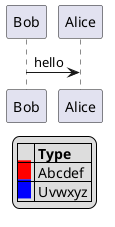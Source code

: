 {
  "sha1": "syglafufn92vyfigvp3i3ti0i7ojqob",
  "insertion": {
    "when": "2024-06-04T17:28:45.610Z",
    "url": "http://forum.plantuml.net/7831/rendering-plantuml-legends-as-svg-drops-colors",
    "user": "plantuml@gmail.com"
  }
}
@startuml
Bob -> Alice : hello
legend right
|= |= Type |
|<back:red><color:red><U+3000></color></back> | Abcdef |
|<back:blue><color:blue><U+3000></color></back> | Uvwxyz |
endlegend
@enduml
